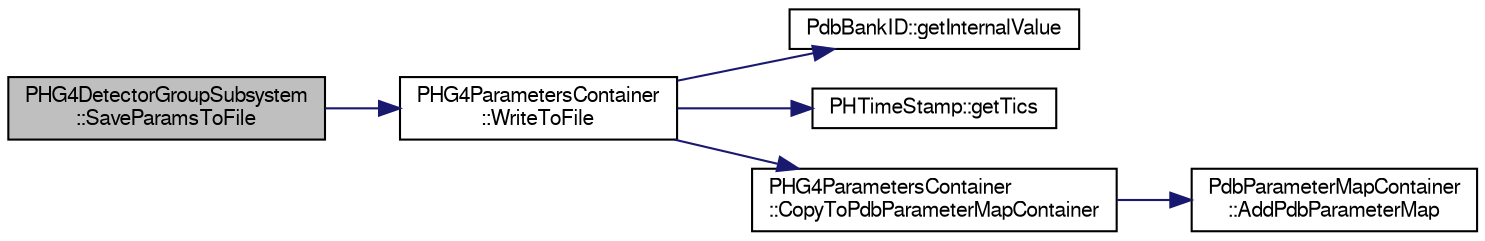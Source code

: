 digraph "PHG4DetectorGroupSubsystem::SaveParamsToFile"
{
  bgcolor="transparent";
  edge [fontname="FreeSans",fontsize="10",labelfontname="FreeSans",labelfontsize="10"];
  node [fontname="FreeSans",fontsize="10",shape=record];
  rankdir="LR";
  Node1 [label="PHG4DetectorGroupSubsystem\l::SaveParamsToFile",height=0.2,width=0.4,color="black", fillcolor="grey75", style="filled" fontcolor="black"];
  Node1 -> Node2 [color="midnightblue",fontsize="10",style="solid",fontname="FreeSans"];
  Node2 [label="PHG4ParametersContainer\l::WriteToFile",height=0.2,width=0.4,color="black",URL="$d5/d5f/classPHG4ParametersContainer.html#a235a17ce09ecf159908e0bf70981294b"];
  Node2 -> Node3 [color="midnightblue",fontsize="10",style="solid",fontname="FreeSans"];
  Node3 [label="PdbBankID::getInternalValue",height=0.2,width=0.4,color="black",URL="$dc/d80/classPdbBankID.html#a26db21ac8e324b200456e462d5f389dc"];
  Node2 -> Node4 [color="midnightblue",fontsize="10",style="solid",fontname="FreeSans"];
  Node4 [label="PHTimeStamp::getTics",height=0.2,width=0.4,color="black",URL="$da/dc2/classPHTimeStamp.html#aaf398dcc8d0066c674cc30dbbef5efcb"];
  Node2 -> Node5 [color="midnightblue",fontsize="10",style="solid",fontname="FreeSans"];
  Node5 [label="PHG4ParametersContainer\l::CopyToPdbParameterMapContainer",height=0.2,width=0.4,color="black",URL="$d5/d5f/classPHG4ParametersContainer.html#a5f6540b720e3e6b9d11358bdbcb396de"];
  Node5 -> Node6 [color="midnightblue",fontsize="10",style="solid",fontname="FreeSans"];
  Node6 [label="PdbParameterMapContainer\l::AddPdbParameterMap",height=0.2,width=0.4,color="black",URL="$d4/d7d/classPdbParameterMapContainer.html#a0e5436b10b4e13f2575b80553dc8beba"];
}
